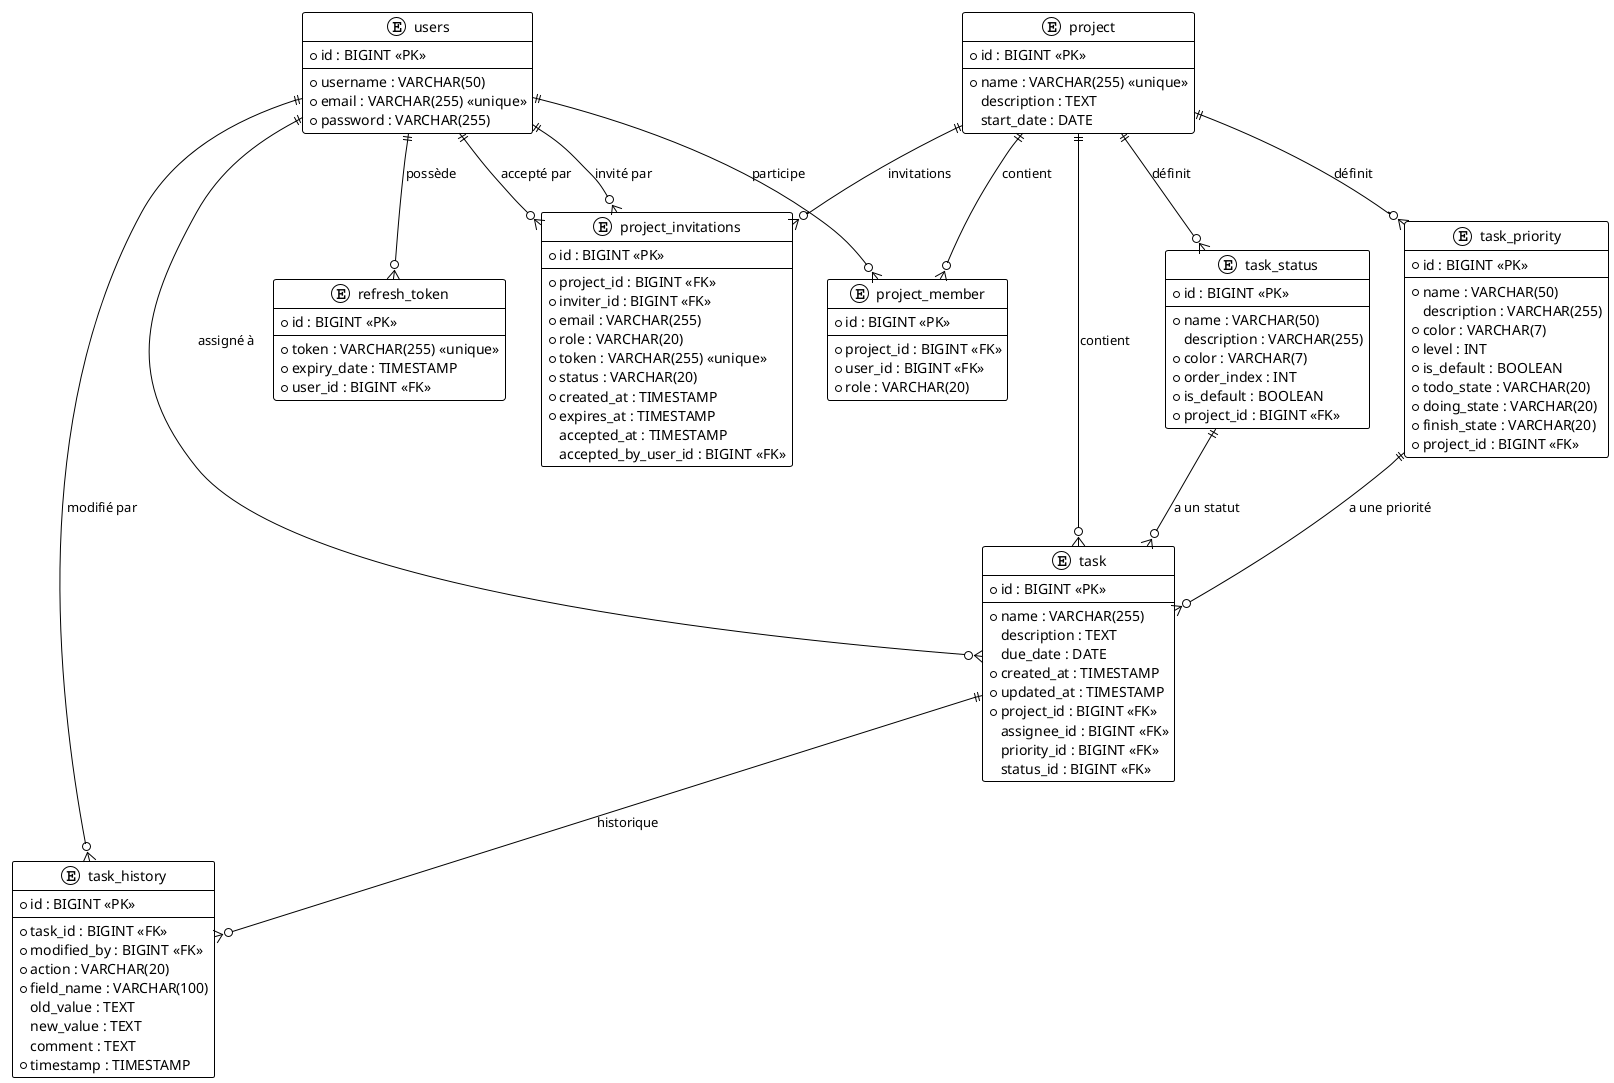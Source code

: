@startuml
!theme plain

' Entités principales
entity "users" as users {
  * id : BIGINT <<PK>>
  --
  * username : VARCHAR(50)
  * email : VARCHAR(255) <<unique>>
  * password : VARCHAR(255)
}

entity "project" as project {
  * id : BIGINT <<PK>>
  --
  * name : VARCHAR(255) <<unique>>
  description : TEXT
  start_date : DATE
}

entity "project_member" as project_member {
  * id : BIGINT <<PK>>
  --
  * project_id : BIGINT <<FK>>
  * user_id : BIGINT <<FK>>
  * role : VARCHAR(20)
}

entity "task" as task {
  * id : BIGINT <<PK>>
  --
  * name : VARCHAR(255)
  description : TEXT
  due_date : DATE
  * created_at : TIMESTAMP
  * updated_at : TIMESTAMP
  * project_id : BIGINT <<FK>>
  assignee_id : BIGINT <<FK>>
  priority_id : BIGINT <<FK>>
  status_id : BIGINT <<FK>>
}

entity "task_status" as task_status {
  * id : BIGINT <<PK>>
  --
  * name : VARCHAR(50)
  description : VARCHAR(255)
  * color : VARCHAR(7)
  * order_index : INT
  * is_default : BOOLEAN
  * project_id : BIGINT <<FK>>
}

entity "task_priority" as task_priority {
  * id : BIGINT <<PK>>
  --
  * name : VARCHAR(50)
  description : VARCHAR(255)
  * color : VARCHAR(7)
  * level : INT
  * is_default : BOOLEAN
  * todo_state : VARCHAR(20)
  * doing_state : VARCHAR(20)
  * finish_state : VARCHAR(20)
  * project_id : BIGINT <<FK>>
}

entity "refresh_token" as refresh_token {
  * id : BIGINT <<PK>>
  --
  * token : VARCHAR(255) <<unique>>
  * expiry_date : TIMESTAMP
  * user_id : BIGINT <<FK>>
}

entity "task_history" as task_history {
  * id : BIGINT <<PK>>
  --
  * task_id : BIGINT <<FK>>
  * modified_by : BIGINT <<FK>>
  * action : VARCHAR(20)
  * field_name : VARCHAR(100)
  old_value : TEXT
  new_value : TEXT
  comment : TEXT
  * timestamp : TIMESTAMP
}

entity "project_invitations" as project_invitations {
  * id : BIGINT <<PK>>
  --
  * project_id : BIGINT <<FK>>
  * inviter_id : BIGINT <<FK>>
  * email : VARCHAR(255)
  * role : VARCHAR(20)
  * token : VARCHAR(255) <<unique>>
  * status : VARCHAR(20)
  * created_at : TIMESTAMP
  * expires_at : TIMESTAMP
  accepted_at : TIMESTAMP
  accepted_by_user_id : BIGINT <<FK>>
}

' Relations
users ||--o{ project_member : "participe"
project ||--o{ project_member : "contient"

project ||--o{ task : "contient"
users ||--o{ task : "assigné à"

project ||--o{ task_status : "définit"
project ||--o{ task_priority : "définit"

task_status ||--o{ task : "a un statut"
task_priority ||--o{ task : "a une priorité"

users ||--o{ refresh_token : "possède"

task ||--o{ task_history : "historique"
users ||--o{ task_history : "modifié par"

project ||--o{ project_invitations : "invitations"
users ||--o{ project_invitations : "invité par"
users ||--o{ project_invitations : "accepté par"

@enduml